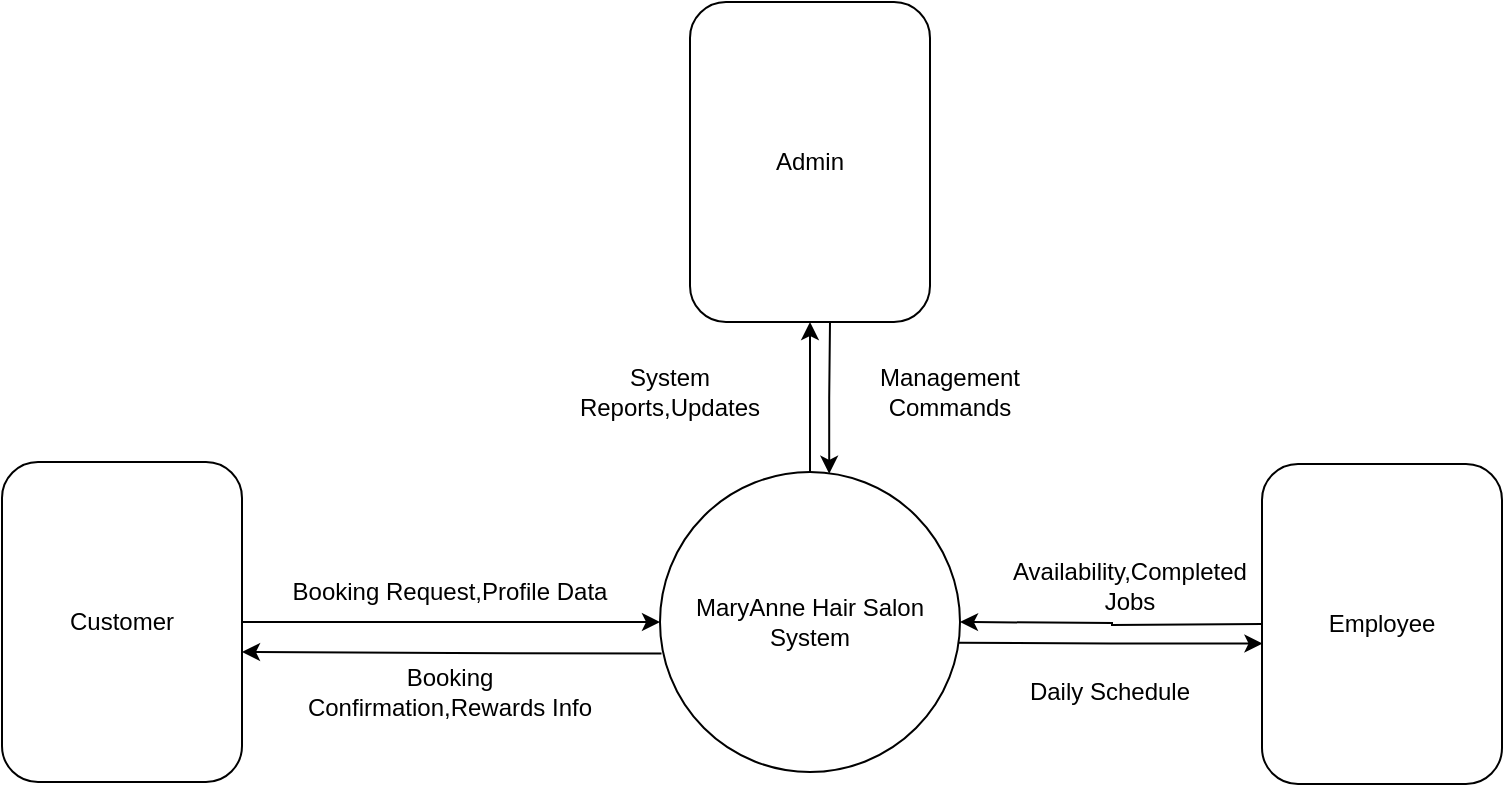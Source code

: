 <mxfile version="21.6.8" type="device">
  <diagram name="Page-1" id="P-90w1exZtffe3b4Nz8B">
    <mxGraphModel dx="1338" dy="772" grid="1" gridSize="10" guides="1" tooltips="1" connect="1" arrows="1" fold="1" page="1" pageScale="1" pageWidth="1600" pageHeight="900" math="0" shadow="0">
      <root>
        <mxCell id="0" />
        <mxCell id="1" parent="0" />
        <mxCell id="0lHBZWnjTKG7HeMe5Ugl-10" style="edgeStyle=orthogonalEdgeStyle;rounded=0;orthogonalLoop=1;jettySize=auto;html=1;exitX=0.5;exitY=0;exitDx=0;exitDy=0;entryX=0.5;entryY=1;entryDx=0;entryDy=0;" edge="1" parent="1" source="0lHBZWnjTKG7HeMe5Ugl-1" target="0lHBZWnjTKG7HeMe5Ugl-3">
          <mxGeometry relative="1" as="geometry" />
        </mxCell>
        <mxCell id="0lHBZWnjTKG7HeMe5Ugl-1" value="MaryAnne Hair Salon System" style="ellipse;whiteSpace=wrap;html=1;aspect=fixed;" vertex="1" parent="1">
          <mxGeometry x="725" y="375" width="150" height="150" as="geometry" />
        </mxCell>
        <mxCell id="0lHBZWnjTKG7HeMe5Ugl-6" style="edgeStyle=orthogonalEdgeStyle;rounded=0;orthogonalLoop=1;jettySize=auto;html=1;exitX=1;exitY=0.5;exitDx=0;exitDy=0;entryX=0;entryY=0.5;entryDx=0;entryDy=0;" edge="1" parent="1" source="0lHBZWnjTKG7HeMe5Ugl-2" target="0lHBZWnjTKG7HeMe5Ugl-1">
          <mxGeometry relative="1" as="geometry" />
        </mxCell>
        <mxCell id="0lHBZWnjTKG7HeMe5Ugl-2" value="Customer" style="rounded=1;whiteSpace=wrap;html=1;" vertex="1" parent="1">
          <mxGeometry x="396" y="370" width="120" height="160" as="geometry" />
        </mxCell>
        <mxCell id="0lHBZWnjTKG7HeMe5Ugl-3" value="Admin" style="rounded=1;whiteSpace=wrap;html=1;" vertex="1" parent="1">
          <mxGeometry x="740" y="140" width="120" height="160" as="geometry" />
        </mxCell>
        <mxCell id="0lHBZWnjTKG7HeMe5Ugl-14" style="edgeStyle=orthogonalEdgeStyle;rounded=0;orthogonalLoop=1;jettySize=auto;html=1;exitX=0;exitY=0.5;exitDx=0;exitDy=0;entryX=1;entryY=0.5;entryDx=0;entryDy=0;" edge="1" parent="1">
          <mxGeometry relative="1" as="geometry">
            <mxPoint x="1026.0" y="451.0" as="sourcePoint" />
            <mxPoint x="875.0" y="450" as="targetPoint" />
          </mxGeometry>
        </mxCell>
        <mxCell id="0lHBZWnjTKG7HeMe5Ugl-4" value="Employee" style="rounded=1;whiteSpace=wrap;html=1;" vertex="1" parent="1">
          <mxGeometry x="1026" y="371" width="120" height="160" as="geometry" />
        </mxCell>
        <mxCell id="0lHBZWnjTKG7HeMe5Ugl-7" value="Booking Request,Profile Data" style="text;html=1;strokeColor=none;fillColor=none;align=center;verticalAlign=middle;whiteSpace=wrap;rounded=0;" vertex="1" parent="1">
          <mxGeometry x="540" y="420" width="160" height="30" as="geometry" />
        </mxCell>
        <mxCell id="0lHBZWnjTKG7HeMe5Ugl-8" style="edgeStyle=orthogonalEdgeStyle;rounded=0;orthogonalLoop=1;jettySize=auto;html=1;exitX=1;exitY=0.5;exitDx=0;exitDy=0;entryX=0.005;entryY=0.605;entryDx=0;entryDy=0;entryPerimeter=0;startArrow=classic;startFill=1;endArrow=none;endFill=0;" edge="1" parent="1" target="0lHBZWnjTKG7HeMe5Ugl-1">
          <mxGeometry relative="1" as="geometry">
            <mxPoint x="516" y="465" as="sourcePoint" />
            <mxPoint x="725" y="465" as="targetPoint" />
          </mxGeometry>
        </mxCell>
        <mxCell id="0lHBZWnjTKG7HeMe5Ugl-9" value="Booking Confirmation,Rewards Info" style="text;html=1;strokeColor=none;fillColor=none;align=center;verticalAlign=middle;whiteSpace=wrap;rounded=0;" vertex="1" parent="1">
          <mxGeometry x="540" y="470" width="160" height="30" as="geometry" />
        </mxCell>
        <mxCell id="0lHBZWnjTKG7HeMe5Ugl-11" style="edgeStyle=orthogonalEdgeStyle;rounded=0;orthogonalLoop=1;jettySize=auto;html=1;exitX=0.564;exitY=0.006;exitDx=0;exitDy=0;entryX=0.5;entryY=1;entryDx=0;entryDy=0;startArrow=classic;startFill=1;endArrow=none;endFill=0;exitPerimeter=0;" edge="1" parent="1" source="0lHBZWnjTKG7HeMe5Ugl-1">
          <mxGeometry relative="1" as="geometry">
            <mxPoint x="810" y="375" as="sourcePoint" />
            <mxPoint x="810" y="300" as="targetPoint" />
          </mxGeometry>
        </mxCell>
        <mxCell id="0lHBZWnjTKG7HeMe5Ugl-12" value="Management Commands" style="text;html=1;strokeColor=none;fillColor=none;align=center;verticalAlign=middle;whiteSpace=wrap;rounded=0;" vertex="1" parent="1">
          <mxGeometry x="810" y="320" width="120" height="30" as="geometry" />
        </mxCell>
        <mxCell id="0lHBZWnjTKG7HeMe5Ugl-13" value="System Reports,Updates" style="text;html=1;strokeColor=none;fillColor=none;align=center;verticalAlign=middle;whiteSpace=wrap;rounded=0;" vertex="1" parent="1">
          <mxGeometry x="670" y="320" width="120" height="30" as="geometry" />
        </mxCell>
        <mxCell id="0lHBZWnjTKG7HeMe5Ugl-15" style="edgeStyle=orthogonalEdgeStyle;rounded=0;orthogonalLoop=1;jettySize=auto;html=1;entryX=0.995;entryY=0.569;entryDx=0;entryDy=0;startArrow=classic;startFill=1;endArrow=none;endFill=0;entryPerimeter=0;exitX=0.002;exitY=0.561;exitDx=0;exitDy=0;exitPerimeter=0;" edge="1" parent="1" source="0lHBZWnjTKG7HeMe5Ugl-4" target="0lHBZWnjTKG7HeMe5Ugl-1">
          <mxGeometry relative="1" as="geometry">
            <mxPoint x="1020" y="460" as="sourcePoint" />
            <mxPoint x="875" y="460" as="targetPoint" />
          </mxGeometry>
        </mxCell>
        <mxCell id="0lHBZWnjTKG7HeMe5Ugl-16" value="Availability,Completed Jobs" style="text;html=1;strokeColor=none;fillColor=none;align=center;verticalAlign=middle;whiteSpace=wrap;rounded=0;" vertex="1" parent="1">
          <mxGeometry x="900" y="417" width="120" height="30" as="geometry" />
        </mxCell>
        <mxCell id="0lHBZWnjTKG7HeMe5Ugl-17" value="Daily Schedule" style="text;html=1;strokeColor=none;fillColor=none;align=center;verticalAlign=middle;whiteSpace=wrap;rounded=0;" vertex="1" parent="1">
          <mxGeometry x="890" y="470" width="120" height="30" as="geometry" />
        </mxCell>
      </root>
    </mxGraphModel>
  </diagram>
</mxfile>
